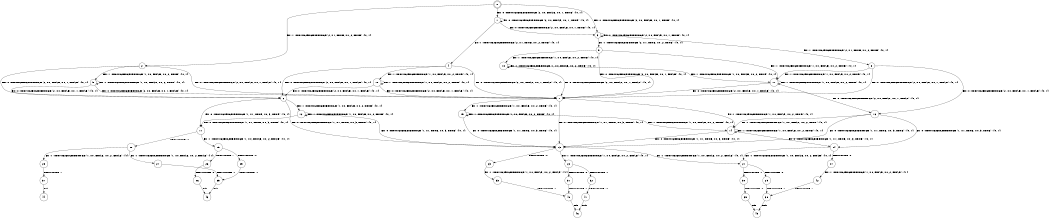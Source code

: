 digraph BCG {
size = "7, 10.5";
center = TRUE;
node [shape = circle];
0 [peripheries = 2];
0 -> 1 [label = "EX !0 !ATOMIC_EXCH_BRANCH (2, +0, FALSE, +0, 1, TRUE) !{0, 1}"];
0 -> 2 [label = "EX !1 !ATOMIC_EXCH_BRANCH (2, +1, TRUE, +0, 2, TRUE) !{0, 1}"];
0 -> 3 [label = "EX !0 !ATOMIC_EXCH_BRANCH (2, +0, FALSE, +0, 1, TRUE) !{0, 1}"];
1 -> 1 [label = "EX !0 !ATOMIC_EXCH_BRANCH (2, +0, FALSE, +0, 1, TRUE) !{0, 1}"];
1 -> 4 [label = "EX !1 !ATOMIC_EXCH_BRANCH (2, +1, TRUE, +0, 2, TRUE) !{0, 1}"];
1 -> 3 [label = "EX !0 !ATOMIC_EXCH_BRANCH (2, +0, FALSE, +0, 1, TRUE) !{0, 1}"];
2 -> 5 [label = "EX !1 !ATOMIC_EXCH_BRANCH (1, +0, FALSE, +0, 2, TRUE) !{0, 1}"];
2 -> 6 [label = "EX !0 !ATOMIC_EXCH_BRANCH (2, +0, FALSE, +0, 1, FALSE) !{0, 1}"];
2 -> 7 [label = "EX !0 !ATOMIC_EXCH_BRANCH (2, +0, FALSE, +0, 1, FALSE) !{0, 1}"];
3 -> 8 [label = "EX !1 !ATOMIC_EXCH_BRANCH (2, +1, TRUE, +0, 2, TRUE) !{0, 1}"];
3 -> 3 [label = "EX !0 !ATOMIC_EXCH_BRANCH (2, +0, FALSE, +0, 1, TRUE) !{0, 1}"];
3 -> 9 [label = "EX !1 !ATOMIC_EXCH_BRANCH (2, +1, TRUE, +0, 2, TRUE) !{0, 1}"];
4 -> 6 [label = "EX !0 !ATOMIC_EXCH_BRANCH (2, +0, FALSE, +0, 1, FALSE) !{0, 1}"];
4 -> 10 [label = "EX !1 !ATOMIC_EXCH_BRANCH (1, +0, FALSE, +0, 2, TRUE) !{0, 1}"];
4 -> 7 [label = "EX !0 !ATOMIC_EXCH_BRANCH (2, +0, FALSE, +0, 1, FALSE) !{0, 1}"];
5 -> 5 [label = "EX !1 !ATOMIC_EXCH_BRANCH (1, +0, FALSE, +0, 2, TRUE) !{0, 1}"];
5 -> 6 [label = "EX !0 !ATOMIC_EXCH_BRANCH (2, +0, FALSE, +0, 1, FALSE) !{0, 1}"];
5 -> 7 [label = "EX !0 !ATOMIC_EXCH_BRANCH (2, +0, FALSE, +0, 1, FALSE) !{0, 1}"];
6 -> 11 [label = "EX !0 !ATOMIC_EXCH_BRANCH (1, +1, TRUE, +0, 3, TRUE) !{0, 1}"];
6 -> 12 [label = "EX !1 !ATOMIC_EXCH_BRANCH (1, +0, FALSE, +0, 2, TRUE) !{0, 1}"];
6 -> 13 [label = "EX !0 !ATOMIC_EXCH_BRANCH (1, +1, TRUE, +0, 3, TRUE) !{0, 1}"];
7 -> 14 [label = "EX !1 !ATOMIC_EXCH_BRANCH (1, +0, FALSE, +0, 2, TRUE) !{0, 1}"];
7 -> 13 [label = "EX !0 !ATOMIC_EXCH_BRANCH (1, +1, TRUE, +0, 3, TRUE) !{0, 1}"];
7 -> 15 [label = "EX !1 !ATOMIC_EXCH_BRANCH (1, +0, FALSE, +0, 2, TRUE) !{0, 1}"];
8 -> 16 [label = "EX !0 !ATOMIC_EXCH_BRANCH (2, +0, FALSE, +0, 1, FALSE) !{0, 1}"];
8 -> 17 [label = "EX !1 !ATOMIC_EXCH_BRANCH (1, +0, FALSE, +0, 2, TRUE) !{0, 1}"];
8 -> 7 [label = "EX !0 !ATOMIC_EXCH_BRANCH (2, +0, FALSE, +0, 1, FALSE) !{0, 1}"];
9 -> 17 [label = "EX !1 !ATOMIC_EXCH_BRANCH (1, +0, FALSE, +0, 2, TRUE) !{0, 1}"];
9 -> 7 [label = "EX !0 !ATOMIC_EXCH_BRANCH (2, +0, FALSE, +0, 1, FALSE) !{0, 1}"];
9 -> 18 [label = "EX !1 !ATOMIC_EXCH_BRANCH (1, +0, FALSE, +0, 2, TRUE) !{0, 1}"];
10 -> 6 [label = "EX !0 !ATOMIC_EXCH_BRANCH (2, +0, FALSE, +0, 1, FALSE) !{0, 1}"];
10 -> 10 [label = "EX !1 !ATOMIC_EXCH_BRANCH (1, +0, FALSE, +0, 2, TRUE) !{0, 1}"];
10 -> 7 [label = "EX !0 !ATOMIC_EXCH_BRANCH (2, +0, FALSE, +0, 1, FALSE) !{0, 1}"];
11 -> 19 [label = "EX !1 !ATOMIC_EXCH_BRANCH (1, +0, FALSE, +0, 2, FALSE) !{0, 1}"];
11 -> 20 [label = "TERMINATE !0"];
12 -> 11 [label = "EX !0 !ATOMIC_EXCH_BRANCH (1, +1, TRUE, +0, 3, TRUE) !{0, 1}"];
12 -> 12 [label = "EX !1 !ATOMIC_EXCH_BRANCH (1, +0, FALSE, +0, 2, TRUE) !{0, 1}"];
12 -> 13 [label = "EX !0 !ATOMIC_EXCH_BRANCH (1, +1, TRUE, +0, 3, TRUE) !{0, 1}"];
13 -> 21 [label = "EX !1 !ATOMIC_EXCH_BRANCH (1, +0, FALSE, +0, 2, FALSE) !{0, 1}"];
13 -> 22 [label = "EX !1 !ATOMIC_EXCH_BRANCH (1, +0, FALSE, +0, 2, FALSE) !{0, 1}"];
13 -> 23 [label = "TERMINATE !0"];
14 -> 24 [label = "EX !0 !ATOMIC_EXCH_BRANCH (1, +1, TRUE, +0, 3, TRUE) !{0, 1}"];
14 -> 14 [label = "EX !1 !ATOMIC_EXCH_BRANCH (1, +0, FALSE, +0, 2, TRUE) !{0, 1}"];
14 -> 13 [label = "EX !0 !ATOMIC_EXCH_BRANCH (1, +1, TRUE, +0, 3, TRUE) !{0, 1}"];
15 -> 14 [label = "EX !1 !ATOMIC_EXCH_BRANCH (1, +0, FALSE, +0, 2, TRUE) !{0, 1}"];
15 -> 13 [label = "EX !0 !ATOMIC_EXCH_BRANCH (1, +1, TRUE, +0, 3, TRUE) !{0, 1}"];
15 -> 15 [label = "EX !1 !ATOMIC_EXCH_BRANCH (1, +0, FALSE, +0, 2, TRUE) !{0, 1}"];
16 -> 24 [label = "EX !0 !ATOMIC_EXCH_BRANCH (1, +1, TRUE, +0, 3, TRUE) !{0, 1}"];
16 -> 14 [label = "EX !1 !ATOMIC_EXCH_BRANCH (1, +0, FALSE, +0, 2, TRUE) !{0, 1}"];
16 -> 13 [label = "EX !0 !ATOMIC_EXCH_BRANCH (1, +1, TRUE, +0, 3, TRUE) !{0, 1}"];
17 -> 16 [label = "EX !0 !ATOMIC_EXCH_BRANCH (2, +0, FALSE, +0, 1, FALSE) !{0, 1}"];
17 -> 17 [label = "EX !1 !ATOMIC_EXCH_BRANCH (1, +0, FALSE, +0, 2, TRUE) !{0, 1}"];
17 -> 7 [label = "EX !0 !ATOMIC_EXCH_BRANCH (2, +0, FALSE, +0, 1, FALSE) !{0, 1}"];
18 -> 17 [label = "EX !1 !ATOMIC_EXCH_BRANCH (1, +0, FALSE, +0, 2, TRUE) !{0, 1}"];
18 -> 7 [label = "EX !0 !ATOMIC_EXCH_BRANCH (2, +0, FALSE, +0, 1, FALSE) !{0, 1}"];
18 -> 18 [label = "EX !1 !ATOMIC_EXCH_BRANCH (1, +0, FALSE, +0, 2, TRUE) !{0, 1}"];
19 -> 25 [label = "TERMINATE !0"];
19 -> 26 [label = "TERMINATE !1"];
20 -> 27 [label = "EX !1 !ATOMIC_EXCH_BRANCH (1, +0, FALSE, +0, 2, FALSE) !{1}"];
20 -> 28 [label = "EX !1 !ATOMIC_EXCH_BRANCH (1, +0, FALSE, +0, 2, FALSE) !{1}"];
21 -> 29 [label = "TERMINATE !0"];
21 -> 30 [label = "TERMINATE !1"];
22 -> 31 [label = "TERMINATE !0"];
22 -> 32 [label = "TERMINATE !1"];
23 -> 33 [label = "EX !1 !ATOMIC_EXCH_BRANCH (1, +0, FALSE, +0, 2, FALSE) !{1}"];
24 -> 21 [label = "EX !1 !ATOMIC_EXCH_BRANCH (1, +0, FALSE, +0, 2, FALSE) !{0, 1}"];
24 -> 34 [label = "TERMINATE !0"];
25 -> 35 [label = "TERMINATE !1"];
26 -> 36 [label = "TERMINATE !0"];
27 -> 35 [label = "TERMINATE !1"];
28 -> 37 [label = "TERMINATE !1"];
29 -> 38 [label = "TERMINATE !1"];
30 -> 39 [label = "TERMINATE !0"];
31 -> 40 [label = "TERMINATE !1"];
32 -> 41 [label = "TERMINATE !0"];
33 -> 40 [label = "TERMINATE !1"];
34 -> 42 [label = "EX !1 !ATOMIC_EXCH_BRANCH (1, +0, FALSE, +0, 2, FALSE) !{1}"];
35 -> 43 [label = "exit"];
36 -> 43 [label = "exit"];
37 -> 44 [label = "exit"];
38 -> 45 [label = "exit"];
39 -> 45 [label = "exit"];
40 -> 46 [label = "exit"];
41 -> 46 [label = "exit"];
42 -> 38 [label = "TERMINATE !1"];
}
